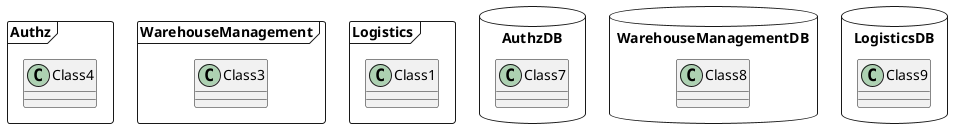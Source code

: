 @startuml DM

package Authz <<Frame>> {
  class Class4
}

package WarehouseManagement <<Frame>> {
  class Class3
}

package Logistics <<Frame>> {
   class Class1 
}

package AuthzDB <<Database>> {
  class Class7
}

package WarehouseManagementDB <<Database>> {
  class Class8
}

package LogisticsDB <<Database>> {
  class Class9
}



@enduml